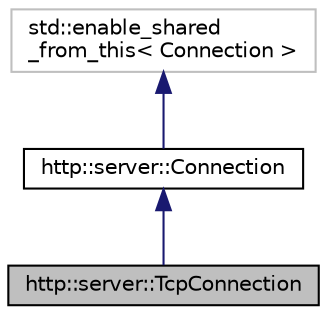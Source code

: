 digraph "http::server::TcpConnection"
{
 // LATEX_PDF_SIZE
  edge [fontname="Helvetica",fontsize="10",labelfontname="Helvetica",labelfontsize="10"];
  node [fontname="Helvetica",fontsize="10",shape=record];
  Node1 [label="http::server::TcpConnection",height=0.2,width=0.4,color="black", fillcolor="grey75", style="filled", fontcolor="black",tooltip="Represents a single connection from a client."];
  Node2 -> Node1 [dir="back",color="midnightblue",fontsize="10",style="solid"];
  Node2 [label="http::server::Connection",height=0.2,width=0.4,color="black", fillcolor="white", style="filled",URL="$classhttp_1_1server_1_1Connection.html",tooltip="Represents a single connection from a client."];
  Node3 -> Node2 [dir="back",color="midnightblue",fontsize="10",style="solid"];
  Node3 [label="std::enable_shared\l_from_this\< Connection \>",height=0.2,width=0.4,color="grey75", fillcolor="white", style="filled",tooltip=" "];
}
